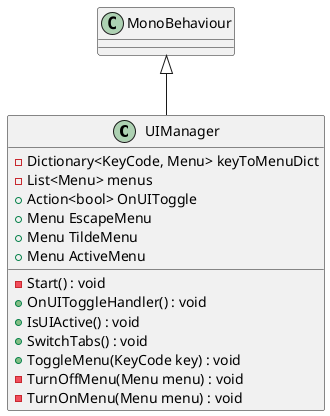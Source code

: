 @startuml
class UIManager {
    - Dictionary<KeyCode, Menu> keyToMenuDict
    - List<Menu> menus
    + Action<bool> OnUIToggle
    + Menu EscapeMenu
    + Menu TildeMenu
    + Menu ActiveMenu
    - Start() : void
    + OnUIToggleHandler() : void
    + IsUIActive() : void
    + SwitchTabs() : void
    + ToggleMenu(KeyCode key) : void
    - TurnOffMenu(Menu menu) : void
    - TurnOnMenu(Menu menu) : void
}
MonoBehaviour <|-- UIManager
@enduml
